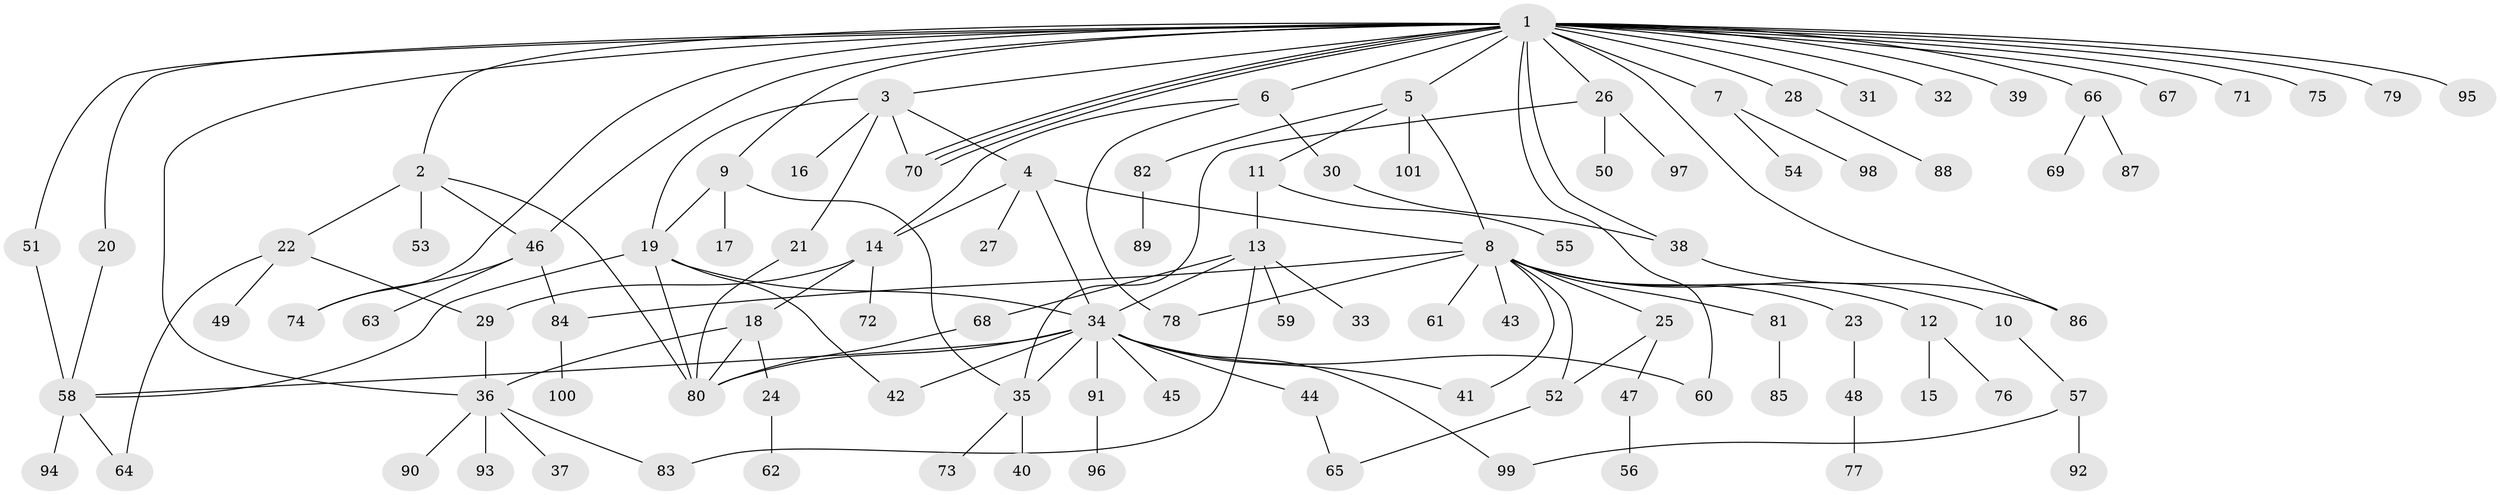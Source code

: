 // coarse degree distribution, {2: 0.0967741935483871, 11: 0.03225806451612903, 1: 0.4838709677419355, 3: 0.1935483870967742, 8: 0.03225806451612903, 6: 0.03225806451612903, 4: 0.03225806451612903, 9: 0.03225806451612903, 5: 0.03225806451612903, 18: 0.03225806451612903}
// Generated by graph-tools (version 1.1) at 2025/36/03/04/25 23:36:46]
// undirected, 101 vertices, 135 edges
graph export_dot {
  node [color=gray90,style=filled];
  1;
  2;
  3;
  4;
  5;
  6;
  7;
  8;
  9;
  10;
  11;
  12;
  13;
  14;
  15;
  16;
  17;
  18;
  19;
  20;
  21;
  22;
  23;
  24;
  25;
  26;
  27;
  28;
  29;
  30;
  31;
  32;
  33;
  34;
  35;
  36;
  37;
  38;
  39;
  40;
  41;
  42;
  43;
  44;
  45;
  46;
  47;
  48;
  49;
  50;
  51;
  52;
  53;
  54;
  55;
  56;
  57;
  58;
  59;
  60;
  61;
  62;
  63;
  64;
  65;
  66;
  67;
  68;
  69;
  70;
  71;
  72;
  73;
  74;
  75;
  76;
  77;
  78;
  79;
  80;
  81;
  82;
  83;
  84;
  85;
  86;
  87;
  88;
  89;
  90;
  91;
  92;
  93;
  94;
  95;
  96;
  97;
  98;
  99;
  100;
  101;
  1 -- 2;
  1 -- 3;
  1 -- 5;
  1 -- 6;
  1 -- 7;
  1 -- 9;
  1 -- 20;
  1 -- 26;
  1 -- 28;
  1 -- 31;
  1 -- 32;
  1 -- 36;
  1 -- 38;
  1 -- 39;
  1 -- 46;
  1 -- 51;
  1 -- 60;
  1 -- 66;
  1 -- 67;
  1 -- 70;
  1 -- 70;
  1 -- 70;
  1 -- 71;
  1 -- 74;
  1 -- 75;
  1 -- 79;
  1 -- 86;
  1 -- 95;
  2 -- 22;
  2 -- 46;
  2 -- 53;
  2 -- 80;
  3 -- 4;
  3 -- 16;
  3 -- 19;
  3 -- 21;
  3 -- 70;
  4 -- 8;
  4 -- 14;
  4 -- 27;
  4 -- 34;
  5 -- 8;
  5 -- 11;
  5 -- 82;
  5 -- 101;
  6 -- 14;
  6 -- 30;
  6 -- 78;
  7 -- 54;
  7 -- 98;
  8 -- 10;
  8 -- 12;
  8 -- 23;
  8 -- 25;
  8 -- 41;
  8 -- 43;
  8 -- 52;
  8 -- 61;
  8 -- 78;
  8 -- 81;
  8 -- 84;
  9 -- 17;
  9 -- 19;
  9 -- 35;
  10 -- 57;
  11 -- 13;
  11 -- 55;
  12 -- 15;
  12 -- 76;
  13 -- 33;
  13 -- 34;
  13 -- 59;
  13 -- 68;
  13 -- 83;
  14 -- 18;
  14 -- 29;
  14 -- 72;
  18 -- 24;
  18 -- 36;
  18 -- 80;
  19 -- 34;
  19 -- 42;
  19 -- 58;
  19 -- 80;
  20 -- 58;
  21 -- 80;
  22 -- 29;
  22 -- 49;
  22 -- 64;
  23 -- 48;
  24 -- 62;
  25 -- 47;
  25 -- 52;
  26 -- 35;
  26 -- 50;
  26 -- 97;
  28 -- 88;
  29 -- 36;
  30 -- 38;
  34 -- 35;
  34 -- 41;
  34 -- 42;
  34 -- 44;
  34 -- 45;
  34 -- 58;
  34 -- 60;
  34 -- 80;
  34 -- 91;
  34 -- 99;
  35 -- 40;
  35 -- 73;
  36 -- 37;
  36 -- 83;
  36 -- 90;
  36 -- 93;
  38 -- 86;
  44 -- 65;
  46 -- 63;
  46 -- 74;
  46 -- 84;
  47 -- 56;
  48 -- 77;
  51 -- 58;
  52 -- 65;
  57 -- 92;
  57 -- 99;
  58 -- 64;
  58 -- 94;
  66 -- 69;
  66 -- 87;
  68 -- 80;
  81 -- 85;
  82 -- 89;
  84 -- 100;
  91 -- 96;
}
